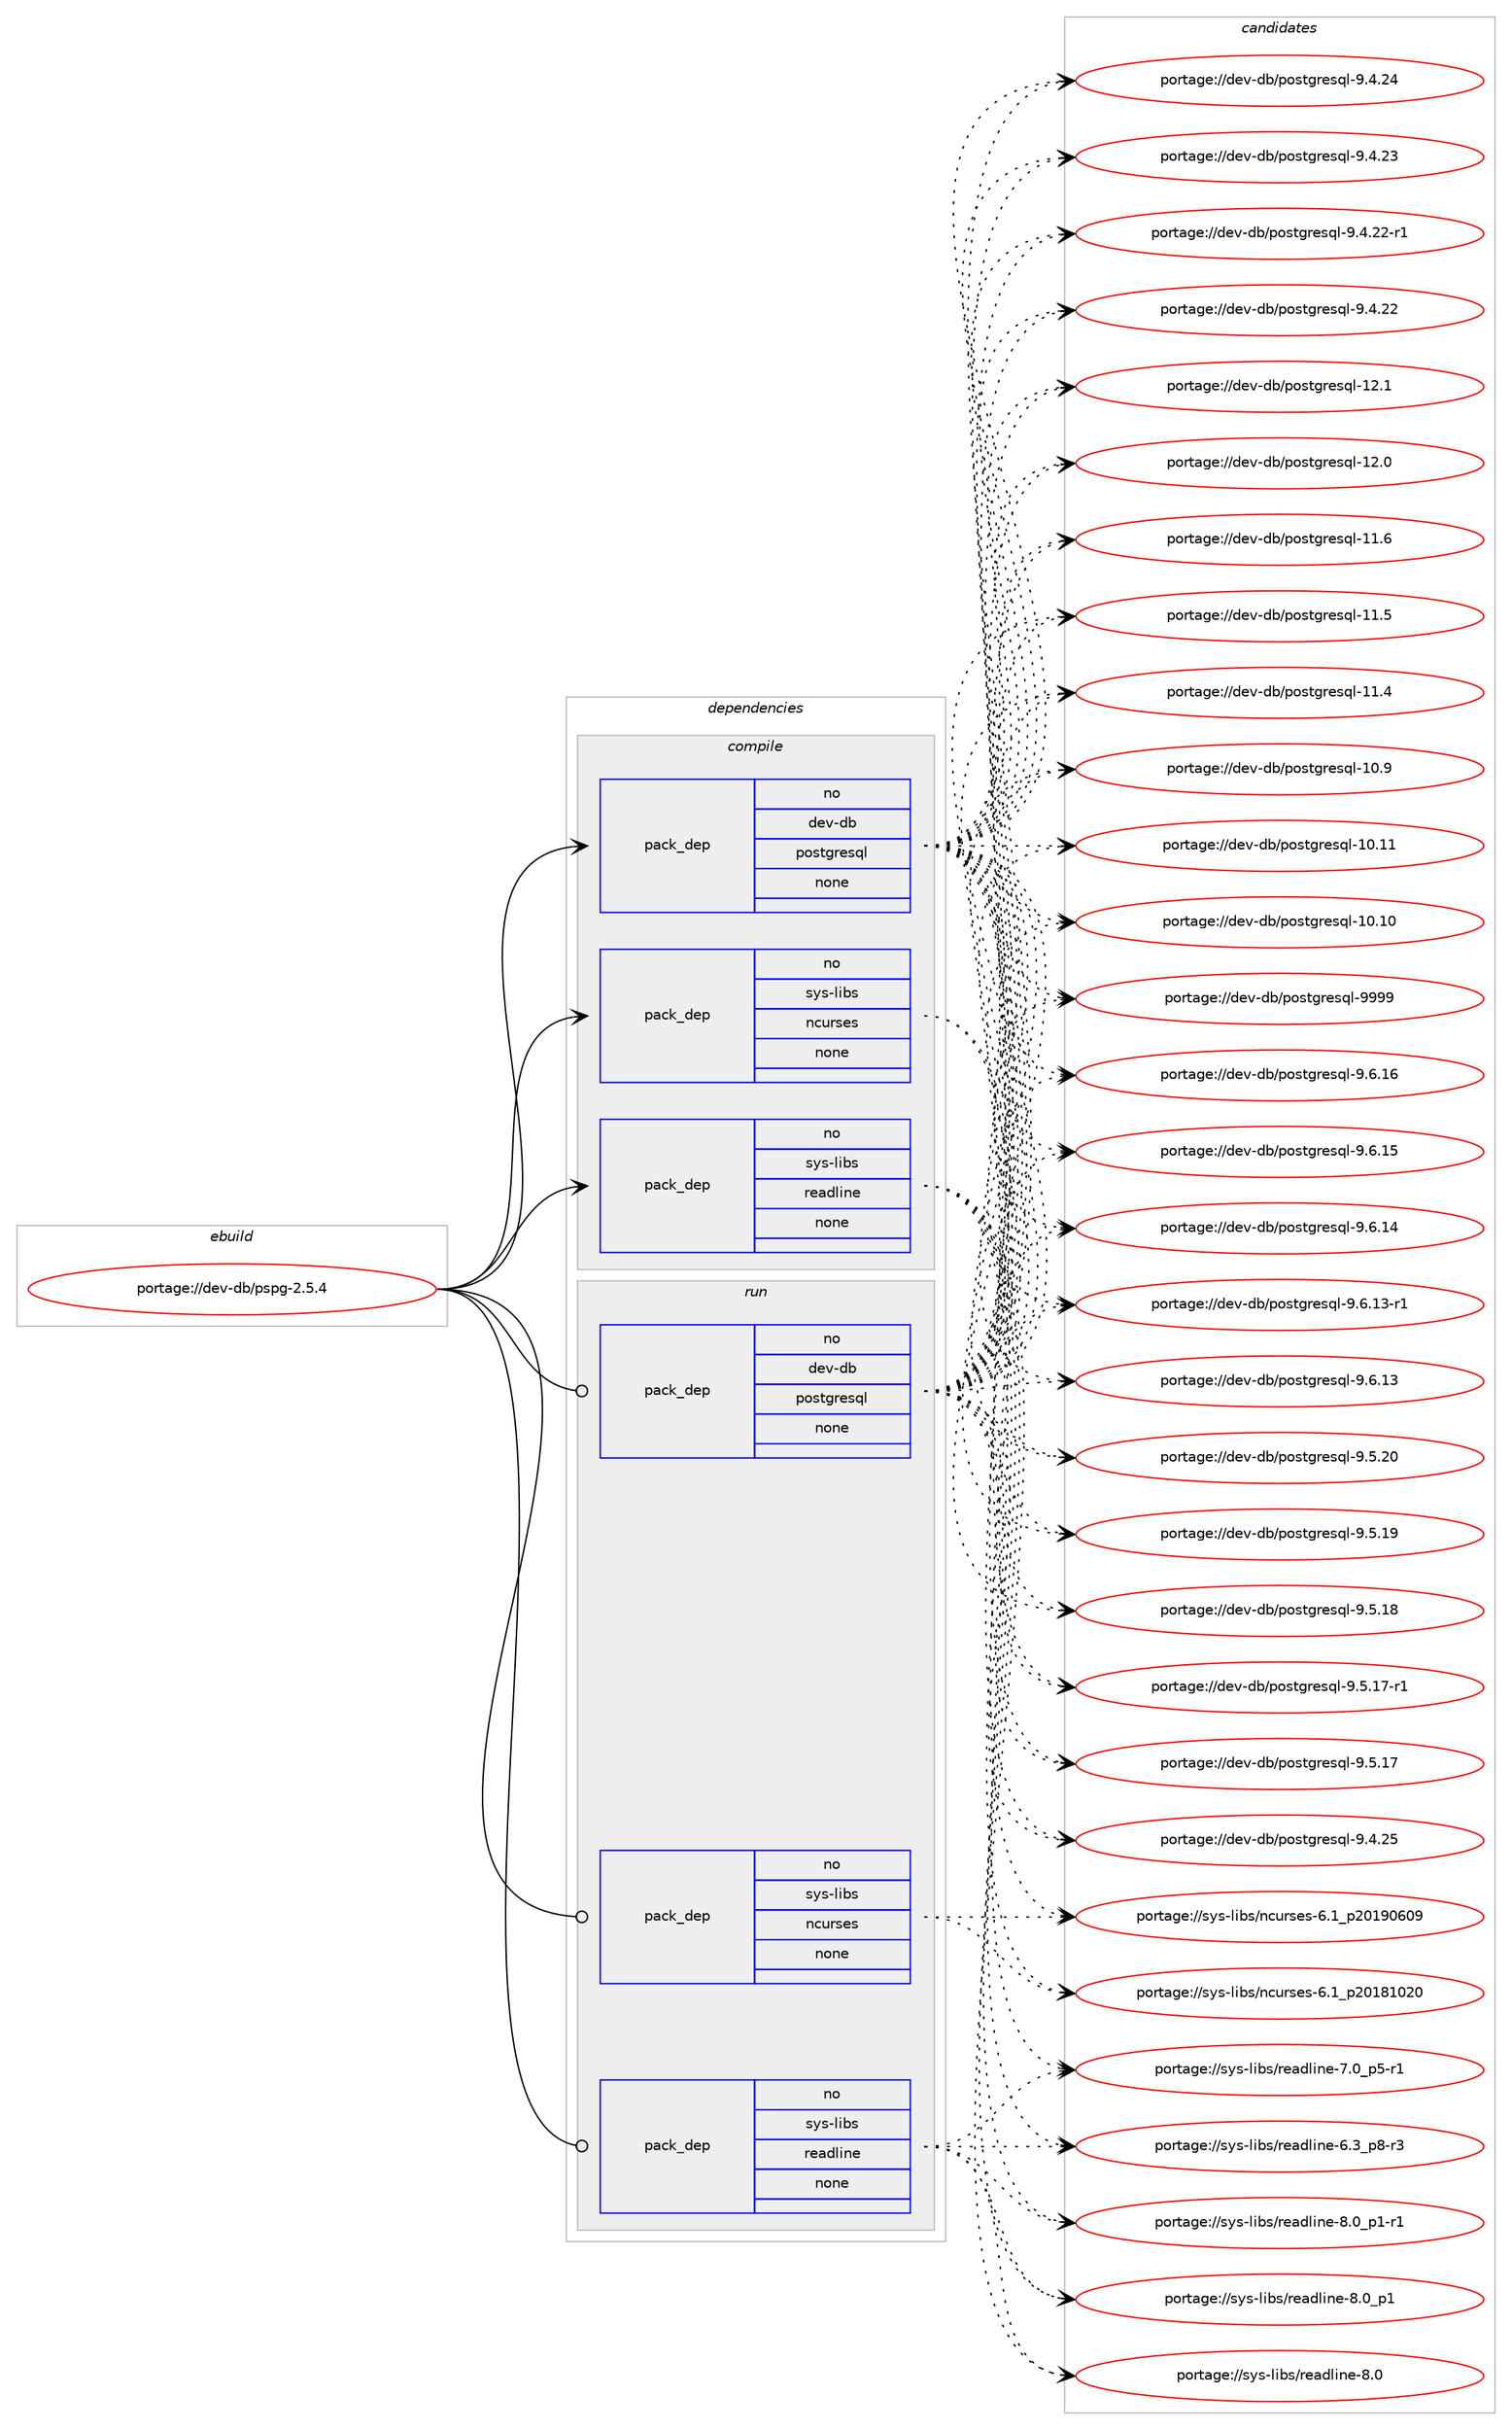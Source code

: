 digraph prolog {

# *************
# Graph options
# *************

newrank=true;
concentrate=true;
compound=true;
graph [rankdir=LR,fontname=Helvetica,fontsize=10,ranksep=1.5];#, ranksep=2.5, nodesep=0.2];
edge  [arrowhead=vee];
node  [fontname=Helvetica,fontsize=10];

# **********
# The ebuild
# **********

subgraph cluster_leftcol {
color=gray;
label=<<i>ebuild</i>>;
id [label="portage://dev-db/pspg-2.5.4", color=red, width=4, href="../dev-db/pspg-2.5.4.svg"];
}

# ****************
# The dependencies
# ****************

subgraph cluster_midcol {
color=gray;
label=<<i>dependencies</i>>;
subgraph cluster_compile {
fillcolor="#eeeeee";
style=filled;
label=<<i>compile</i>>;
subgraph pack433905 {
dependency577057 [label=<<TABLE BORDER="0" CELLBORDER="1" CELLSPACING="0" CELLPADDING="4" WIDTH="220"><TR><TD ROWSPAN="6" CELLPADDING="30">pack_dep</TD></TR><TR><TD WIDTH="110">no</TD></TR><TR><TD>dev-db</TD></TR><TR><TD>postgresql</TD></TR><TR><TD>none</TD></TR><TR><TD></TD></TR></TABLE>>, shape=none, color=blue];
}
id:e -> dependency577057:w [weight=20,style="solid",arrowhead="vee"];
subgraph pack433906 {
dependency577058 [label=<<TABLE BORDER="0" CELLBORDER="1" CELLSPACING="0" CELLPADDING="4" WIDTH="220"><TR><TD ROWSPAN="6" CELLPADDING="30">pack_dep</TD></TR><TR><TD WIDTH="110">no</TD></TR><TR><TD>sys-libs</TD></TR><TR><TD>ncurses</TD></TR><TR><TD>none</TD></TR><TR><TD></TD></TR></TABLE>>, shape=none, color=blue];
}
id:e -> dependency577058:w [weight=20,style="solid",arrowhead="vee"];
subgraph pack433907 {
dependency577059 [label=<<TABLE BORDER="0" CELLBORDER="1" CELLSPACING="0" CELLPADDING="4" WIDTH="220"><TR><TD ROWSPAN="6" CELLPADDING="30">pack_dep</TD></TR><TR><TD WIDTH="110">no</TD></TR><TR><TD>sys-libs</TD></TR><TR><TD>readline</TD></TR><TR><TD>none</TD></TR><TR><TD></TD></TR></TABLE>>, shape=none, color=blue];
}
id:e -> dependency577059:w [weight=20,style="solid",arrowhead="vee"];
}
subgraph cluster_compileandrun {
fillcolor="#eeeeee";
style=filled;
label=<<i>compile and run</i>>;
}
subgraph cluster_run {
fillcolor="#eeeeee";
style=filled;
label=<<i>run</i>>;
subgraph pack433908 {
dependency577060 [label=<<TABLE BORDER="0" CELLBORDER="1" CELLSPACING="0" CELLPADDING="4" WIDTH="220"><TR><TD ROWSPAN="6" CELLPADDING="30">pack_dep</TD></TR><TR><TD WIDTH="110">no</TD></TR><TR><TD>dev-db</TD></TR><TR><TD>postgresql</TD></TR><TR><TD>none</TD></TR><TR><TD></TD></TR></TABLE>>, shape=none, color=blue];
}
id:e -> dependency577060:w [weight=20,style="solid",arrowhead="odot"];
subgraph pack433909 {
dependency577061 [label=<<TABLE BORDER="0" CELLBORDER="1" CELLSPACING="0" CELLPADDING="4" WIDTH="220"><TR><TD ROWSPAN="6" CELLPADDING="30">pack_dep</TD></TR><TR><TD WIDTH="110">no</TD></TR><TR><TD>sys-libs</TD></TR><TR><TD>ncurses</TD></TR><TR><TD>none</TD></TR><TR><TD></TD></TR></TABLE>>, shape=none, color=blue];
}
id:e -> dependency577061:w [weight=20,style="solid",arrowhead="odot"];
subgraph pack433910 {
dependency577062 [label=<<TABLE BORDER="0" CELLBORDER="1" CELLSPACING="0" CELLPADDING="4" WIDTH="220"><TR><TD ROWSPAN="6" CELLPADDING="30">pack_dep</TD></TR><TR><TD WIDTH="110">no</TD></TR><TR><TD>sys-libs</TD></TR><TR><TD>readline</TD></TR><TR><TD>none</TD></TR><TR><TD></TD></TR></TABLE>>, shape=none, color=blue];
}
id:e -> dependency577062:w [weight=20,style="solid",arrowhead="odot"];
}
}

# **************
# The candidates
# **************

subgraph cluster_choices {
rank=same;
color=gray;
label=<<i>candidates</i>>;

subgraph choice433905 {
color=black;
nodesep=1;
choice1001011184510098471121111151161031141011151131084557575757 [label="portage://dev-db/postgresql-9999", color=red, width=4,href="../dev-db/postgresql-9999.svg"];
choice10010111845100984711211111511610311410111511310845574654464954 [label="portage://dev-db/postgresql-9.6.16", color=red, width=4,href="../dev-db/postgresql-9.6.16.svg"];
choice10010111845100984711211111511610311410111511310845574654464953 [label="portage://dev-db/postgresql-9.6.15", color=red, width=4,href="../dev-db/postgresql-9.6.15.svg"];
choice10010111845100984711211111511610311410111511310845574654464952 [label="portage://dev-db/postgresql-9.6.14", color=red, width=4,href="../dev-db/postgresql-9.6.14.svg"];
choice100101118451009847112111115116103114101115113108455746544649514511449 [label="portage://dev-db/postgresql-9.6.13-r1", color=red, width=4,href="../dev-db/postgresql-9.6.13-r1.svg"];
choice10010111845100984711211111511610311410111511310845574654464951 [label="portage://dev-db/postgresql-9.6.13", color=red, width=4,href="../dev-db/postgresql-9.6.13.svg"];
choice10010111845100984711211111511610311410111511310845574653465048 [label="portage://dev-db/postgresql-9.5.20", color=red, width=4,href="../dev-db/postgresql-9.5.20.svg"];
choice10010111845100984711211111511610311410111511310845574653464957 [label="portage://dev-db/postgresql-9.5.19", color=red, width=4,href="../dev-db/postgresql-9.5.19.svg"];
choice10010111845100984711211111511610311410111511310845574653464956 [label="portage://dev-db/postgresql-9.5.18", color=red, width=4,href="../dev-db/postgresql-9.5.18.svg"];
choice100101118451009847112111115116103114101115113108455746534649554511449 [label="portage://dev-db/postgresql-9.5.17-r1", color=red, width=4,href="../dev-db/postgresql-9.5.17-r1.svg"];
choice10010111845100984711211111511610311410111511310845574653464955 [label="portage://dev-db/postgresql-9.5.17", color=red, width=4,href="../dev-db/postgresql-9.5.17.svg"];
choice10010111845100984711211111511610311410111511310845574652465053 [label="portage://dev-db/postgresql-9.4.25", color=red, width=4,href="../dev-db/postgresql-9.4.25.svg"];
choice10010111845100984711211111511610311410111511310845574652465052 [label="portage://dev-db/postgresql-9.4.24", color=red, width=4,href="../dev-db/postgresql-9.4.24.svg"];
choice10010111845100984711211111511610311410111511310845574652465051 [label="portage://dev-db/postgresql-9.4.23", color=red, width=4,href="../dev-db/postgresql-9.4.23.svg"];
choice100101118451009847112111115116103114101115113108455746524650504511449 [label="portage://dev-db/postgresql-9.4.22-r1", color=red, width=4,href="../dev-db/postgresql-9.4.22-r1.svg"];
choice10010111845100984711211111511610311410111511310845574652465050 [label="portage://dev-db/postgresql-9.4.22", color=red, width=4,href="../dev-db/postgresql-9.4.22.svg"];
choice1001011184510098471121111151161031141011151131084549504649 [label="portage://dev-db/postgresql-12.1", color=red, width=4,href="../dev-db/postgresql-12.1.svg"];
choice1001011184510098471121111151161031141011151131084549504648 [label="portage://dev-db/postgresql-12.0", color=red, width=4,href="../dev-db/postgresql-12.0.svg"];
choice1001011184510098471121111151161031141011151131084549494654 [label="portage://dev-db/postgresql-11.6", color=red, width=4,href="../dev-db/postgresql-11.6.svg"];
choice1001011184510098471121111151161031141011151131084549494653 [label="portage://dev-db/postgresql-11.5", color=red, width=4,href="../dev-db/postgresql-11.5.svg"];
choice1001011184510098471121111151161031141011151131084549494652 [label="portage://dev-db/postgresql-11.4", color=red, width=4,href="../dev-db/postgresql-11.4.svg"];
choice1001011184510098471121111151161031141011151131084549484657 [label="portage://dev-db/postgresql-10.9", color=red, width=4,href="../dev-db/postgresql-10.9.svg"];
choice100101118451009847112111115116103114101115113108454948464949 [label="portage://dev-db/postgresql-10.11", color=red, width=4,href="../dev-db/postgresql-10.11.svg"];
choice100101118451009847112111115116103114101115113108454948464948 [label="portage://dev-db/postgresql-10.10", color=red, width=4,href="../dev-db/postgresql-10.10.svg"];
dependency577057:e -> choice1001011184510098471121111151161031141011151131084557575757:w [style=dotted,weight="100"];
dependency577057:e -> choice10010111845100984711211111511610311410111511310845574654464954:w [style=dotted,weight="100"];
dependency577057:e -> choice10010111845100984711211111511610311410111511310845574654464953:w [style=dotted,weight="100"];
dependency577057:e -> choice10010111845100984711211111511610311410111511310845574654464952:w [style=dotted,weight="100"];
dependency577057:e -> choice100101118451009847112111115116103114101115113108455746544649514511449:w [style=dotted,weight="100"];
dependency577057:e -> choice10010111845100984711211111511610311410111511310845574654464951:w [style=dotted,weight="100"];
dependency577057:e -> choice10010111845100984711211111511610311410111511310845574653465048:w [style=dotted,weight="100"];
dependency577057:e -> choice10010111845100984711211111511610311410111511310845574653464957:w [style=dotted,weight="100"];
dependency577057:e -> choice10010111845100984711211111511610311410111511310845574653464956:w [style=dotted,weight="100"];
dependency577057:e -> choice100101118451009847112111115116103114101115113108455746534649554511449:w [style=dotted,weight="100"];
dependency577057:e -> choice10010111845100984711211111511610311410111511310845574653464955:w [style=dotted,weight="100"];
dependency577057:e -> choice10010111845100984711211111511610311410111511310845574652465053:w [style=dotted,weight="100"];
dependency577057:e -> choice10010111845100984711211111511610311410111511310845574652465052:w [style=dotted,weight="100"];
dependency577057:e -> choice10010111845100984711211111511610311410111511310845574652465051:w [style=dotted,weight="100"];
dependency577057:e -> choice100101118451009847112111115116103114101115113108455746524650504511449:w [style=dotted,weight="100"];
dependency577057:e -> choice10010111845100984711211111511610311410111511310845574652465050:w [style=dotted,weight="100"];
dependency577057:e -> choice1001011184510098471121111151161031141011151131084549504649:w [style=dotted,weight="100"];
dependency577057:e -> choice1001011184510098471121111151161031141011151131084549504648:w [style=dotted,weight="100"];
dependency577057:e -> choice1001011184510098471121111151161031141011151131084549494654:w [style=dotted,weight="100"];
dependency577057:e -> choice1001011184510098471121111151161031141011151131084549494653:w [style=dotted,weight="100"];
dependency577057:e -> choice1001011184510098471121111151161031141011151131084549494652:w [style=dotted,weight="100"];
dependency577057:e -> choice1001011184510098471121111151161031141011151131084549484657:w [style=dotted,weight="100"];
dependency577057:e -> choice100101118451009847112111115116103114101115113108454948464949:w [style=dotted,weight="100"];
dependency577057:e -> choice100101118451009847112111115116103114101115113108454948464948:w [style=dotted,weight="100"];
}
subgraph choice433906 {
color=black;
nodesep=1;
choice1151211154510810598115471109911711411510111545544649951125048495748544857 [label="portage://sys-libs/ncurses-6.1_p20190609", color=red, width=4,href="../sys-libs/ncurses-6.1_p20190609.svg"];
choice1151211154510810598115471109911711411510111545544649951125048495649485048 [label="portage://sys-libs/ncurses-6.1_p20181020", color=red, width=4,href="../sys-libs/ncurses-6.1_p20181020.svg"];
dependency577058:e -> choice1151211154510810598115471109911711411510111545544649951125048495748544857:w [style=dotted,weight="100"];
dependency577058:e -> choice1151211154510810598115471109911711411510111545544649951125048495649485048:w [style=dotted,weight="100"];
}
subgraph choice433907 {
color=black;
nodesep=1;
choice115121115451081059811547114101971001081051101014556464895112494511449 [label="portage://sys-libs/readline-8.0_p1-r1", color=red, width=4,href="../sys-libs/readline-8.0_p1-r1.svg"];
choice11512111545108105981154711410197100108105110101455646489511249 [label="portage://sys-libs/readline-8.0_p1", color=red, width=4,href="../sys-libs/readline-8.0_p1.svg"];
choice1151211154510810598115471141019710010810511010145564648 [label="portage://sys-libs/readline-8.0", color=red, width=4,href="../sys-libs/readline-8.0.svg"];
choice115121115451081059811547114101971001081051101014555464895112534511449 [label="portage://sys-libs/readline-7.0_p5-r1", color=red, width=4,href="../sys-libs/readline-7.0_p5-r1.svg"];
choice115121115451081059811547114101971001081051101014554465195112564511451 [label="portage://sys-libs/readline-6.3_p8-r3", color=red, width=4,href="../sys-libs/readline-6.3_p8-r3.svg"];
dependency577059:e -> choice115121115451081059811547114101971001081051101014556464895112494511449:w [style=dotted,weight="100"];
dependency577059:e -> choice11512111545108105981154711410197100108105110101455646489511249:w [style=dotted,weight="100"];
dependency577059:e -> choice1151211154510810598115471141019710010810511010145564648:w [style=dotted,weight="100"];
dependency577059:e -> choice115121115451081059811547114101971001081051101014555464895112534511449:w [style=dotted,weight="100"];
dependency577059:e -> choice115121115451081059811547114101971001081051101014554465195112564511451:w [style=dotted,weight="100"];
}
subgraph choice433908 {
color=black;
nodesep=1;
choice1001011184510098471121111151161031141011151131084557575757 [label="portage://dev-db/postgresql-9999", color=red, width=4,href="../dev-db/postgresql-9999.svg"];
choice10010111845100984711211111511610311410111511310845574654464954 [label="portage://dev-db/postgresql-9.6.16", color=red, width=4,href="../dev-db/postgresql-9.6.16.svg"];
choice10010111845100984711211111511610311410111511310845574654464953 [label="portage://dev-db/postgresql-9.6.15", color=red, width=4,href="../dev-db/postgresql-9.6.15.svg"];
choice10010111845100984711211111511610311410111511310845574654464952 [label="portage://dev-db/postgresql-9.6.14", color=red, width=4,href="../dev-db/postgresql-9.6.14.svg"];
choice100101118451009847112111115116103114101115113108455746544649514511449 [label="portage://dev-db/postgresql-9.6.13-r1", color=red, width=4,href="../dev-db/postgresql-9.6.13-r1.svg"];
choice10010111845100984711211111511610311410111511310845574654464951 [label="portage://dev-db/postgresql-9.6.13", color=red, width=4,href="../dev-db/postgresql-9.6.13.svg"];
choice10010111845100984711211111511610311410111511310845574653465048 [label="portage://dev-db/postgresql-9.5.20", color=red, width=4,href="../dev-db/postgresql-9.5.20.svg"];
choice10010111845100984711211111511610311410111511310845574653464957 [label="portage://dev-db/postgresql-9.5.19", color=red, width=4,href="../dev-db/postgresql-9.5.19.svg"];
choice10010111845100984711211111511610311410111511310845574653464956 [label="portage://dev-db/postgresql-9.5.18", color=red, width=4,href="../dev-db/postgresql-9.5.18.svg"];
choice100101118451009847112111115116103114101115113108455746534649554511449 [label="portage://dev-db/postgresql-9.5.17-r1", color=red, width=4,href="../dev-db/postgresql-9.5.17-r1.svg"];
choice10010111845100984711211111511610311410111511310845574653464955 [label="portage://dev-db/postgresql-9.5.17", color=red, width=4,href="../dev-db/postgresql-9.5.17.svg"];
choice10010111845100984711211111511610311410111511310845574652465053 [label="portage://dev-db/postgresql-9.4.25", color=red, width=4,href="../dev-db/postgresql-9.4.25.svg"];
choice10010111845100984711211111511610311410111511310845574652465052 [label="portage://dev-db/postgresql-9.4.24", color=red, width=4,href="../dev-db/postgresql-9.4.24.svg"];
choice10010111845100984711211111511610311410111511310845574652465051 [label="portage://dev-db/postgresql-9.4.23", color=red, width=4,href="../dev-db/postgresql-9.4.23.svg"];
choice100101118451009847112111115116103114101115113108455746524650504511449 [label="portage://dev-db/postgresql-9.4.22-r1", color=red, width=4,href="../dev-db/postgresql-9.4.22-r1.svg"];
choice10010111845100984711211111511610311410111511310845574652465050 [label="portage://dev-db/postgresql-9.4.22", color=red, width=4,href="../dev-db/postgresql-9.4.22.svg"];
choice1001011184510098471121111151161031141011151131084549504649 [label="portage://dev-db/postgresql-12.1", color=red, width=4,href="../dev-db/postgresql-12.1.svg"];
choice1001011184510098471121111151161031141011151131084549504648 [label="portage://dev-db/postgresql-12.0", color=red, width=4,href="../dev-db/postgresql-12.0.svg"];
choice1001011184510098471121111151161031141011151131084549494654 [label="portage://dev-db/postgresql-11.6", color=red, width=4,href="../dev-db/postgresql-11.6.svg"];
choice1001011184510098471121111151161031141011151131084549494653 [label="portage://dev-db/postgresql-11.5", color=red, width=4,href="../dev-db/postgresql-11.5.svg"];
choice1001011184510098471121111151161031141011151131084549494652 [label="portage://dev-db/postgresql-11.4", color=red, width=4,href="../dev-db/postgresql-11.4.svg"];
choice1001011184510098471121111151161031141011151131084549484657 [label="portage://dev-db/postgresql-10.9", color=red, width=4,href="../dev-db/postgresql-10.9.svg"];
choice100101118451009847112111115116103114101115113108454948464949 [label="portage://dev-db/postgresql-10.11", color=red, width=4,href="../dev-db/postgresql-10.11.svg"];
choice100101118451009847112111115116103114101115113108454948464948 [label="portage://dev-db/postgresql-10.10", color=red, width=4,href="../dev-db/postgresql-10.10.svg"];
dependency577060:e -> choice1001011184510098471121111151161031141011151131084557575757:w [style=dotted,weight="100"];
dependency577060:e -> choice10010111845100984711211111511610311410111511310845574654464954:w [style=dotted,weight="100"];
dependency577060:e -> choice10010111845100984711211111511610311410111511310845574654464953:w [style=dotted,weight="100"];
dependency577060:e -> choice10010111845100984711211111511610311410111511310845574654464952:w [style=dotted,weight="100"];
dependency577060:e -> choice100101118451009847112111115116103114101115113108455746544649514511449:w [style=dotted,weight="100"];
dependency577060:e -> choice10010111845100984711211111511610311410111511310845574654464951:w [style=dotted,weight="100"];
dependency577060:e -> choice10010111845100984711211111511610311410111511310845574653465048:w [style=dotted,weight="100"];
dependency577060:e -> choice10010111845100984711211111511610311410111511310845574653464957:w [style=dotted,weight="100"];
dependency577060:e -> choice10010111845100984711211111511610311410111511310845574653464956:w [style=dotted,weight="100"];
dependency577060:e -> choice100101118451009847112111115116103114101115113108455746534649554511449:w [style=dotted,weight="100"];
dependency577060:e -> choice10010111845100984711211111511610311410111511310845574653464955:w [style=dotted,weight="100"];
dependency577060:e -> choice10010111845100984711211111511610311410111511310845574652465053:w [style=dotted,weight="100"];
dependency577060:e -> choice10010111845100984711211111511610311410111511310845574652465052:w [style=dotted,weight="100"];
dependency577060:e -> choice10010111845100984711211111511610311410111511310845574652465051:w [style=dotted,weight="100"];
dependency577060:e -> choice100101118451009847112111115116103114101115113108455746524650504511449:w [style=dotted,weight="100"];
dependency577060:e -> choice10010111845100984711211111511610311410111511310845574652465050:w [style=dotted,weight="100"];
dependency577060:e -> choice1001011184510098471121111151161031141011151131084549504649:w [style=dotted,weight="100"];
dependency577060:e -> choice1001011184510098471121111151161031141011151131084549504648:w [style=dotted,weight="100"];
dependency577060:e -> choice1001011184510098471121111151161031141011151131084549494654:w [style=dotted,weight="100"];
dependency577060:e -> choice1001011184510098471121111151161031141011151131084549494653:w [style=dotted,weight="100"];
dependency577060:e -> choice1001011184510098471121111151161031141011151131084549494652:w [style=dotted,weight="100"];
dependency577060:e -> choice1001011184510098471121111151161031141011151131084549484657:w [style=dotted,weight="100"];
dependency577060:e -> choice100101118451009847112111115116103114101115113108454948464949:w [style=dotted,weight="100"];
dependency577060:e -> choice100101118451009847112111115116103114101115113108454948464948:w [style=dotted,weight="100"];
}
subgraph choice433909 {
color=black;
nodesep=1;
choice1151211154510810598115471109911711411510111545544649951125048495748544857 [label="portage://sys-libs/ncurses-6.1_p20190609", color=red, width=4,href="../sys-libs/ncurses-6.1_p20190609.svg"];
choice1151211154510810598115471109911711411510111545544649951125048495649485048 [label="portage://sys-libs/ncurses-6.1_p20181020", color=red, width=4,href="../sys-libs/ncurses-6.1_p20181020.svg"];
dependency577061:e -> choice1151211154510810598115471109911711411510111545544649951125048495748544857:w [style=dotted,weight="100"];
dependency577061:e -> choice1151211154510810598115471109911711411510111545544649951125048495649485048:w [style=dotted,weight="100"];
}
subgraph choice433910 {
color=black;
nodesep=1;
choice115121115451081059811547114101971001081051101014556464895112494511449 [label="portage://sys-libs/readline-8.0_p1-r1", color=red, width=4,href="../sys-libs/readline-8.0_p1-r1.svg"];
choice11512111545108105981154711410197100108105110101455646489511249 [label="portage://sys-libs/readline-8.0_p1", color=red, width=4,href="../sys-libs/readline-8.0_p1.svg"];
choice1151211154510810598115471141019710010810511010145564648 [label="portage://sys-libs/readline-8.0", color=red, width=4,href="../sys-libs/readline-8.0.svg"];
choice115121115451081059811547114101971001081051101014555464895112534511449 [label="portage://sys-libs/readline-7.0_p5-r1", color=red, width=4,href="../sys-libs/readline-7.0_p5-r1.svg"];
choice115121115451081059811547114101971001081051101014554465195112564511451 [label="portage://sys-libs/readline-6.3_p8-r3", color=red, width=4,href="../sys-libs/readline-6.3_p8-r3.svg"];
dependency577062:e -> choice115121115451081059811547114101971001081051101014556464895112494511449:w [style=dotted,weight="100"];
dependency577062:e -> choice11512111545108105981154711410197100108105110101455646489511249:w [style=dotted,weight="100"];
dependency577062:e -> choice1151211154510810598115471141019710010810511010145564648:w [style=dotted,weight="100"];
dependency577062:e -> choice115121115451081059811547114101971001081051101014555464895112534511449:w [style=dotted,weight="100"];
dependency577062:e -> choice115121115451081059811547114101971001081051101014554465195112564511451:w [style=dotted,weight="100"];
}
}

}
